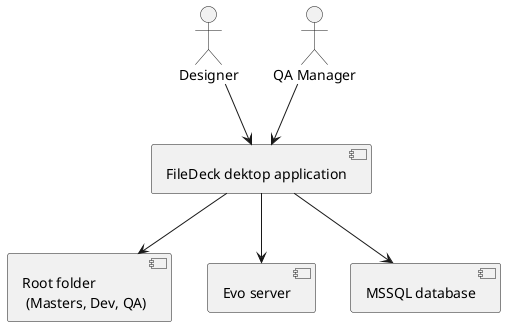 @startuml

actor "Designer" as designer
actor "QA Manager" as qa
component [FileDeck dektop application] as app
component [Root folder \n (Masters, Dev, QA)] as root
component [Evo server] as evo
component [MSSQL database] as db

designer --> app
qa --> app
app --> root
app --> evo
app --> db

@enduml
